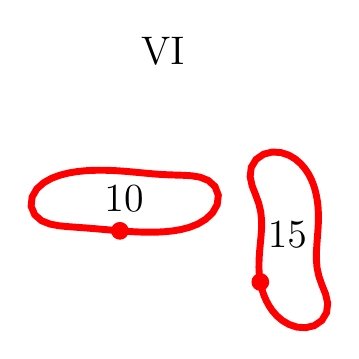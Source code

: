 \begin{tikzpicture}[scale=1]

\begin{axis}[
  xmin = -10,
  xmax = 2,
  ymin = -2.45,
  ymax = 2.45,
  scale only axis,
  axis equal image,
  hide axis,
  title = {\Large{VI}}
  ]

\addplot [mark=none,red,line width=2.5] table{
-4.775e+00 -8.523e-02
-4.718e+00 -8.958e-02
-4.657e+00 -9.394e-02
-4.588e+00 -9.836e-02
-4.51e+00 -1.027e-01
-4.421e+00 -1.066e-01
-4.321e+00 -1.094e-01
-4.209e+00 -1.102e-01
-4.087e+00 -1.079e-01
-3.955e+00 -1.006e-01
-3.814e+00 -8.612e-02
-3.667e+00 -6.112e-02
-3.516e+00 -2.132e-02
-3.365e+00 3.864e-02
-3.223e+00 1.244e-01
-3.1e+00 2.407e-01
-3.016e+00 3.885e-01
-2.996e+00 5.567e-01
-3.055e+00 7.136e-01
-3.177e+00 8.248e-01
-3.327e+00 8.844e-01
-3.481e+00 9.094e-01
-3.631e+00 9.183e-01
-3.772e+00 9.225e-01
-3.904e+00 9.271e-01
-4.026e+00 9.334e-01
-4.138e+00 9.411e-01
-4.237e+00 9.494e-01
-4.326e+00 9.575e-01
-4.404e+00 9.649e-01
-4.473e+00 9.714e-01
-4.534e+00 9.771e-01
-4.591e+00 9.823e-01
-4.648e+00 9.873e-01
-4.709e+00 9.922e-01
-4.778e+00 9.972e-01
-4.856e+00 1.002e+00
-4.945e+00 1.006e+00
-5.045e+00 1.009e+00
-5.157e+00 1.01e+00
-5.279e+00 1.007e+00
-5.411e+00 9.993e-01
-5.552e+00 9.845e-01
-5.699e+00 9.601e-01
-5.851e+00 9.225e-01
-6.003e+00 8.666e-01
-6.148e+00 7.861e-01
-6.275e+00 6.739e-01
-6.36e+00 5.272e-01
-6.378e+00 3.589e-01
-6.313e+00 2.042e-01
-6.188e+00 9.645e-02
-6.037e+00 3.699e-02
-5.884e+00 7.699e-03
-5.735e+00 -7.774e-03
-5.594e+00 -1.838e-02
-5.462e+00 -2.783e-02
-5.34e+00 -3.712e-02
-5.229e+00 -4.624e-02
-5.129e+00 -5.487e-02
-5.04e+00 -6.27e-02
-4.962e+00 -6.958e-02
-4.893e+00 -7.551e-02
-4.832e+00 -8.064e-02
-4.775e+00 -8.523e-02
};

\addplot [mark=none,red,line width=2.5] table{
-2.237e+00 -1.01e+00
-2.226e+00 -1.066e+00
-2.212e+00 -1.125e+00
-2.192e+00 -1.191e+00
-2.166e+00 -1.265e+00
-2.13e+00 -1.347e+00
-2.082e+00 -1.435e+00
-2.02e+00 -1.528e+00
-1.94e+00 -1.62e+00
-1.839e+00 -1.706e+00
-1.718e+00 -1.777e+00
-1.576e+00 -1.825e+00
-1.421e+00 -1.836e+00
-1.264e+00 -1.799e+00
-1.127e+00 -1.706e+00
-1.04e+00 -1.562e+00
-1.02e+00 -1.394e+00
-1.058e+00 -1.228e+00
-1.121e+00 -1.071e+00
-1.177e+00 -9.14e-01
-1.212e+00 -7.559e-01
-1.225e+00 -6.001e-01
-1.223e+00 -4.506e-01
-1.214e+00 -3.095e-01
-1.204e+00 -1.776e-01
-1.195e+00 -5.571e-02
-1.189e+00 5.566e-02
-1.187e+00 1.56e-01
-1.189e+00 2.452e-01
-1.193e+00 3.235e-01
-1.199e+00 3.921e-01
-1.207e+00 4.529e-01
-1.216e+00 5.094e-01
-1.227e+00 5.655e-01
-1.241e+00 6.252e-01
-1.259e+00 6.914e-01
-1.284e+00 7.657e-01
-1.318e+00 8.481e-01
-1.364e+00 9.374e-01
-1.425e+00 1.031e+00
-1.504e+00 1.124e+00
-1.603e+00 1.211e+00
-1.724e+00 1.283e+00
-1.866e+00 1.329e+00
-2.022e+00 1.339e+00
-2.178e+00 1.299e+00
-2.314e+00 1.205e+00
-2.401e+00 1.062e+00
-2.421e+00 8.93e-01
-2.385e+00 7.266e-01
-2.323e+00 5.688e-01
-2.266e+00 4.125e-01
-2.229e+00 2.549e-01
-2.214e+00 9.923e-02
-2.215e+00 -5.025e-02
-2.225e+00 -1.913e-01
-2.238e+00 -3.229e-01
-2.249e+00 -4.446e-01
-2.257e+00 -5.559e-01
-2.261e+00 -6.562e-01
-2.262e+00 -7.454e-01
-2.259e+00 -8.237e-01
-2.253e+00 -8.923e-01
-2.246e+00 -9.532e-01
-2.237e+00 -1.01e+00
};

\addplot [only marks,mark=*,red,mark size = 3pt] table{
-4.775e+00 -8.523e-02
-2.237e+00 -1.01e+00
};

\node [below] at (axis cs:  -4.7,  0.9) {\Large{10}};
\node [below] at (axis cs:  -1.75,  0.25) {\Large{15}};

\end{axis}


\end{tikzpicture}



